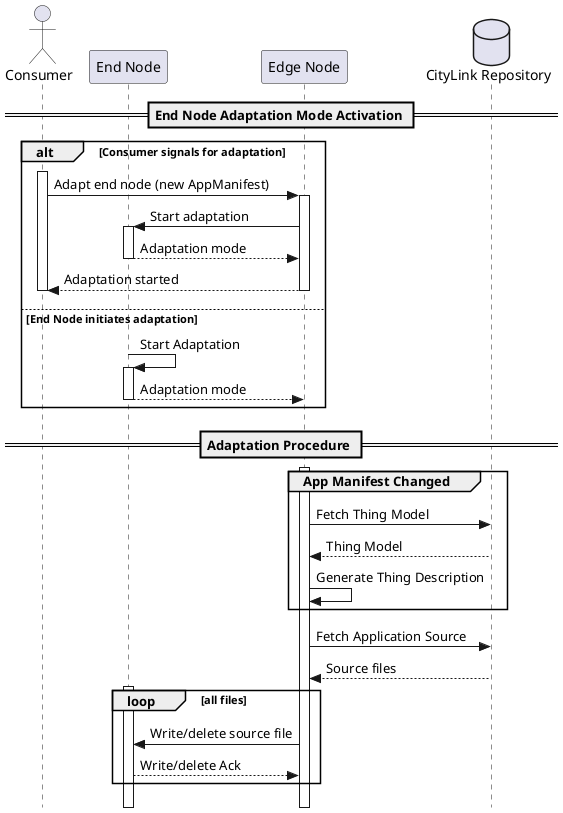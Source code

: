 @startuml
!pragma teoz true
skinparam style strictuml

actor "Consumer" as consumer
participant "End Node" as endNode
participant "Edge Node" as edgeNode
database "CityLink Repository" as cloud

== End Node Adaptation Mode Activation ==

alt Consumer signals for adaptation
    activate consumer
        consumer -> edgeNode: Adapt end node (new AppManifest)
        activate edgeNode
            edgeNode -> endNode: Start adaptation
            activate endNode
            return Adaptation mode
            edgeNode --> consumer: Adaptation started
        deactivate edgeNode
    deactivate consumer
else End Node initiates adaptation
    endNode -> endNode: Start Adaptation
    activate endNode
    endNode --> edgeNode: Adaptation mode
    deactivate endNode
end

== Adaptation Procedure ==

activate edgeNode
group App Manifest Changed
    edgeNode -> cloud: Fetch Thing Model
    cloud --> edgeNode: Thing Model
    edgeNode -> edgeNode: Generate Thing Description
end

edgeNode -> cloud: Fetch Application Source
cloud --> edgeNode: Source files

activate endNode
loop all files
    edgeNode -> endNode: Write/delete source file
    endNode --> edgeNode: Write/delete Ack
end

@enduml
